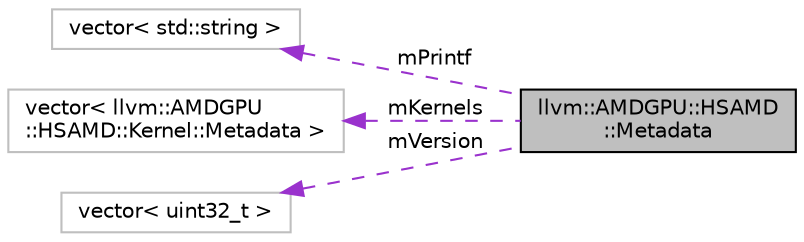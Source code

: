 digraph "llvm::AMDGPU::HSAMD::Metadata"
{
 // LATEX_PDF_SIZE
  bgcolor="transparent";
  edge [fontname="Helvetica",fontsize="10",labelfontname="Helvetica",labelfontsize="10"];
  node [fontname="Helvetica",fontsize="10",shape=record];
  rankdir="LR";
  Node1 [label="llvm::AMDGPU::HSAMD\l::Metadata",height=0.2,width=0.4,color="black", fillcolor="grey75", style="filled", fontcolor="black",tooltip="In-memory representation of HSA metadata."];
  Node2 -> Node1 [dir="back",color="darkorchid3",fontsize="10",style="dashed",label=" mPrintf" ,fontname="Helvetica"];
  Node2 [label="vector\< std::string \>",height=0.2,width=0.4,color="grey75",tooltip=" "];
  Node3 -> Node1 [dir="back",color="darkorchid3",fontsize="10",style="dashed",label=" mKernels" ,fontname="Helvetica"];
  Node3 [label="vector\< llvm::AMDGPU\l::HSAMD::Kernel::Metadata \>",height=0.2,width=0.4,color="grey75",tooltip=" "];
  Node4 -> Node1 [dir="back",color="darkorchid3",fontsize="10",style="dashed",label=" mVersion" ,fontname="Helvetica"];
  Node4 [label="vector\< uint32_t \>",height=0.2,width=0.4,color="grey75",tooltip=" "];
}
